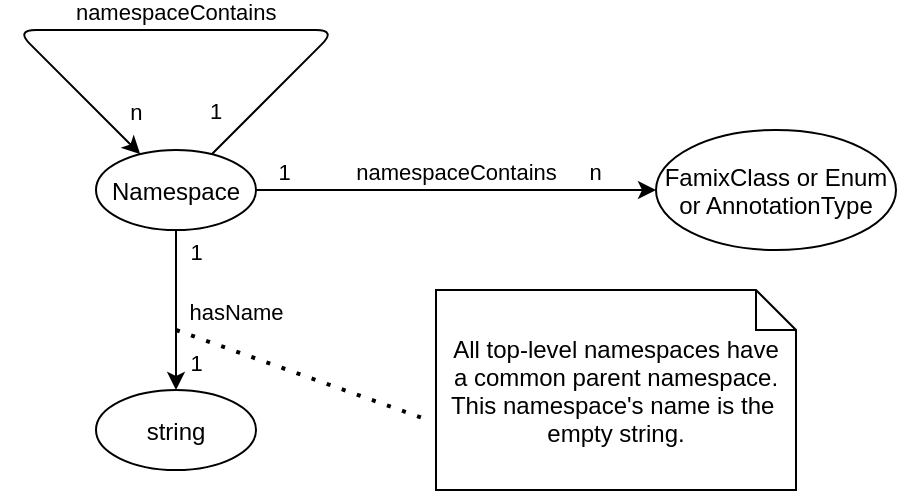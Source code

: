 <mxfile version="14.6.13" type="device"><diagram id="1GeZJUMvjqa2A10amOkt" name="Page-1"><mxGraphModel dx="1350" dy="816" grid="1" gridSize="10" guides="1" tooltips="1" connect="1" arrows="1" fold="1" page="1" pageScale="1" pageWidth="850" pageHeight="1100" math="0" shadow="0"><root><mxCell id="0"/><mxCell id="1" parent="0"/><mxCell id="QC9EQ2FUPTvu7ydygzxi-1" value="Namespace" style="ellipse;" vertex="1" parent="1"><mxGeometry x="240" y="240" width="80" height="40" as="geometry"/></mxCell><mxCell id="QC9EQ2FUPTvu7ydygzxi-2" value="" style="endArrow=classic;" edge="1" parent="1" source="QC9EQ2FUPTvu7ydygzxi-1" target="QC9EQ2FUPTvu7ydygzxi-1"><mxGeometry width="50" height="50" relative="1" as="geometry"><mxPoint x="320" y="80" as="sourcePoint"/><mxPoint x="190" y="230" as="targetPoint"/><Array as="points"><mxPoint x="360" y="180"/><mxPoint x="200" y="180"/></Array></mxGeometry></mxCell><mxCell id="QC9EQ2FUPTvu7ydygzxi-3" value="namespaceContains" style="edgeLabel;align=center;verticalAlign=middle;resizable=0;points=[];" vertex="1" connectable="0" parent="QC9EQ2FUPTvu7ydygzxi-2"><mxGeometry x="-0.179" y="3" relative="1" as="geometry"><mxPoint x="-30" y="-13" as="offset"/></mxGeometry></mxCell><mxCell id="QC9EQ2FUPTvu7ydygzxi-4" value="1" style="edgeLabel;align=center;verticalAlign=middle;resizable=0;points=[];" vertex="1" connectable="0" parent="QC9EQ2FUPTvu7ydygzxi-2"><mxGeometry x="-0.85" y="1" relative="1" as="geometry"><mxPoint x="-15" y="-4" as="offset"/></mxGeometry></mxCell><mxCell id="QC9EQ2FUPTvu7ydygzxi-5" value="n" style="edgeLabel;align=center;verticalAlign=middle;resizable=0;points=[];" vertex="1" connectable="0" parent="QC9EQ2FUPTvu7ydygzxi-2"><mxGeometry x="0.836" y="2" relative="1" as="geometry"><mxPoint x="16" y="-1" as="offset"/></mxGeometry></mxCell><mxCell id="QC9EQ2FUPTvu7ydygzxi-6" value="FamixClass or Enum&#10;or AnnotationType" style="ellipse;" vertex="1" parent="1"><mxGeometry x="520" y="230" width="120" height="60" as="geometry"/></mxCell><mxCell id="QC9EQ2FUPTvu7ydygzxi-7" value="" style="endArrow=classic;" edge="1" parent="1" source="QC9EQ2FUPTvu7ydygzxi-1" target="QC9EQ2FUPTvu7ydygzxi-6"><mxGeometry width="50" height="50" relative="1" as="geometry"><mxPoint x="330" y="90" as="sourcePoint"/><mxPoint x="610" y="90" as="targetPoint"/></mxGeometry></mxCell><mxCell id="QC9EQ2FUPTvu7ydygzxi-8" value="namespaceContains" style="edgeLabel;align=center;verticalAlign=middle;resizable=0;points=[];" vertex="1" connectable="0" parent="QC9EQ2FUPTvu7ydygzxi-7"><mxGeometry x="-0.179" y="3" relative="1" as="geometry"><mxPoint x="18" y="-7" as="offset"/></mxGeometry></mxCell><mxCell id="QC9EQ2FUPTvu7ydygzxi-9" value="1" style="edgeLabel;align=center;verticalAlign=middle;resizable=0;points=[];" vertex="1" connectable="0" parent="QC9EQ2FUPTvu7ydygzxi-7"><mxGeometry x="-0.85" y="1" relative="1" as="geometry"><mxPoint x="-1" y="-9" as="offset"/></mxGeometry></mxCell><mxCell id="QC9EQ2FUPTvu7ydygzxi-10" value="n" style="edgeLabel;align=center;verticalAlign=middle;resizable=0;points=[];" vertex="1" connectable="0" parent="QC9EQ2FUPTvu7ydygzxi-7"><mxGeometry x="0.836" y="2" relative="1" as="geometry"><mxPoint x="-14" y="-8" as="offset"/></mxGeometry></mxCell><mxCell id="QC9EQ2FUPTvu7ydygzxi-11" value="string" style="ellipse;" vertex="1" parent="1"><mxGeometry x="240" y="360" width="80" height="40" as="geometry"/></mxCell><mxCell id="QC9EQ2FUPTvu7ydygzxi-12" value="" style="endArrow=classic;" edge="1" parent="1" source="QC9EQ2FUPTvu7ydygzxi-1" target="QC9EQ2FUPTvu7ydygzxi-11"><mxGeometry width="50" height="50" relative="1" as="geometry"><mxPoint x="330" y="270" as="sourcePoint"/><mxPoint x="530" y="270" as="targetPoint"/></mxGeometry></mxCell><mxCell id="QC9EQ2FUPTvu7ydygzxi-13" value="hasName" style="edgeLabel;align=center;verticalAlign=middle;resizable=0;points=[];" vertex="1" connectable="0" parent="QC9EQ2FUPTvu7ydygzxi-12"><mxGeometry x="-0.179" y="3" relative="1" as="geometry"><mxPoint x="27" y="7" as="offset"/></mxGeometry></mxCell><mxCell id="QC9EQ2FUPTvu7ydygzxi-14" value="1" style="edgeLabel;align=center;verticalAlign=middle;resizable=0;points=[];" vertex="1" connectable="0" parent="QC9EQ2FUPTvu7ydygzxi-12"><mxGeometry x="-0.85" y="1" relative="1" as="geometry"><mxPoint x="9" y="4" as="offset"/></mxGeometry></mxCell><mxCell id="QC9EQ2FUPTvu7ydygzxi-15" value="1" style="edgeLabel;align=center;verticalAlign=middle;resizable=0;points=[];" vertex="1" connectable="0" parent="QC9EQ2FUPTvu7ydygzxi-12"><mxGeometry x="0.836" y="2" relative="1" as="geometry"><mxPoint x="8" y="-8" as="offset"/></mxGeometry></mxCell><mxCell id="QC9EQ2FUPTvu7ydygzxi-16" value="All top-level namespaces have&#10;a common parent namespace.&#10;This namespace's name is the &#10;empty string." style="shape=note;size=20;align=center;" vertex="1" parent="1"><mxGeometry x="410" y="310" width="180" height="100" as="geometry"/></mxCell><mxCell id="QC9EQ2FUPTvu7ydygzxi-17" value="" style="endArrow=none;dashed=1;dashPattern=1 3;strokeWidth=2;entryX=-0.022;entryY=0.65;entryDx=0;entryDy=0;entryPerimeter=0;" edge="1" parent="1" target="QC9EQ2FUPTvu7ydygzxi-16"><mxGeometry width="50" height="50" relative="1" as="geometry"><mxPoint x="280" y="330" as="sourcePoint"/><mxPoint x="610" y="340" as="targetPoint"/></mxGeometry></mxCell></root></mxGraphModel></diagram></mxfile>